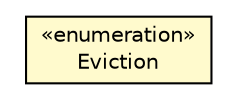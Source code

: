 #!/usr/local/bin/dot
#
# Class diagram 
# Generated by UMLGraph version 5.1 (http://www.umlgraph.org/)
#

digraph G {
	edge [fontname="Helvetica",fontsize=10,labelfontname="Helvetica",labelfontsize=10];
	node [fontname="Helvetica",fontsize=10,shape=plaintext];
	nodesep=0.25;
	ranksep=0.5;
	// pt.ist.fenixframework.backend.infinispan.BoundedConcurrentHashMap.Eviction
	c55462 [label=<<table title="pt.ist.fenixframework.backend.infinispan.BoundedConcurrentHashMap.Eviction" border="0" cellborder="1" cellspacing="0" cellpadding="2" port="p" bgcolor="lemonChiffon" href="./BoundedConcurrentHashMap.Eviction.html">
		<tr><td><table border="0" cellspacing="0" cellpadding="1">
<tr><td align="center" balign="center"> &#171;enumeration&#187; </td></tr>
<tr><td align="center" balign="center"> Eviction </td></tr>
		</table></td></tr>
		</table>>, fontname="Helvetica", fontcolor="black", fontsize=10.0];
}

